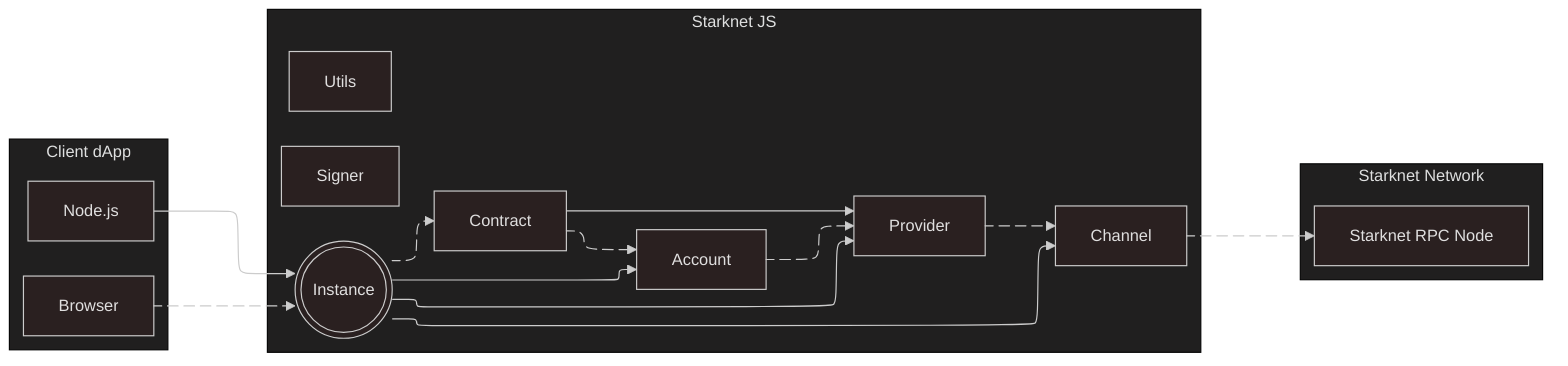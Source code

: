 ---
config:
  theme: neo-dark
  layout: elk
---
flowchart LR
 subgraph CLIENT["Client dApp"]
        Browser["Browser"]
        Nodejs["Node.js"]
  end
 subgraph LIBRARY["Starknet JS"]
        Interface["Instance"]
        Channel["Channel"]
        Provider["Provider"]
        Account["Account"]
        Contract["Contract"]
        Utils["Utils"]
        Signer["Signer"]
  end
 subgraph NETWORK["Starknet Network"]
        Starknet["Starknet RPC Node"]
  end
    Browser L_Browser_Interface_0@-- <br> --> Interface
    Nodejs --> Interface
    Interface --> Provider & Account & Contract & Channel
    Channel L_Channel_Starknet_0@-- </br> --> Starknet
    Provider L_Provider_Channel_0@-- <br> --> Channel
    Account L_Account_Provider_0@-- <br> --> Provider
    Contract L_Contract_Account_0@-- <br> --> Account
    Contract --> Provider
    Interface@{ shape: dbl-circ}
    L_Browser_Interface_0@{ animation: slow } 
    L_Interface_Contract_0@{ animation: slow } 
    L_Channel_Starknet_0@{ animation: slow } 
    L_Provider_Channel_0@{ animation: slow } 
    L_Account_Provider_0@{ animation: slow } 
    L_Contract_Account_0@{ animation: slow }